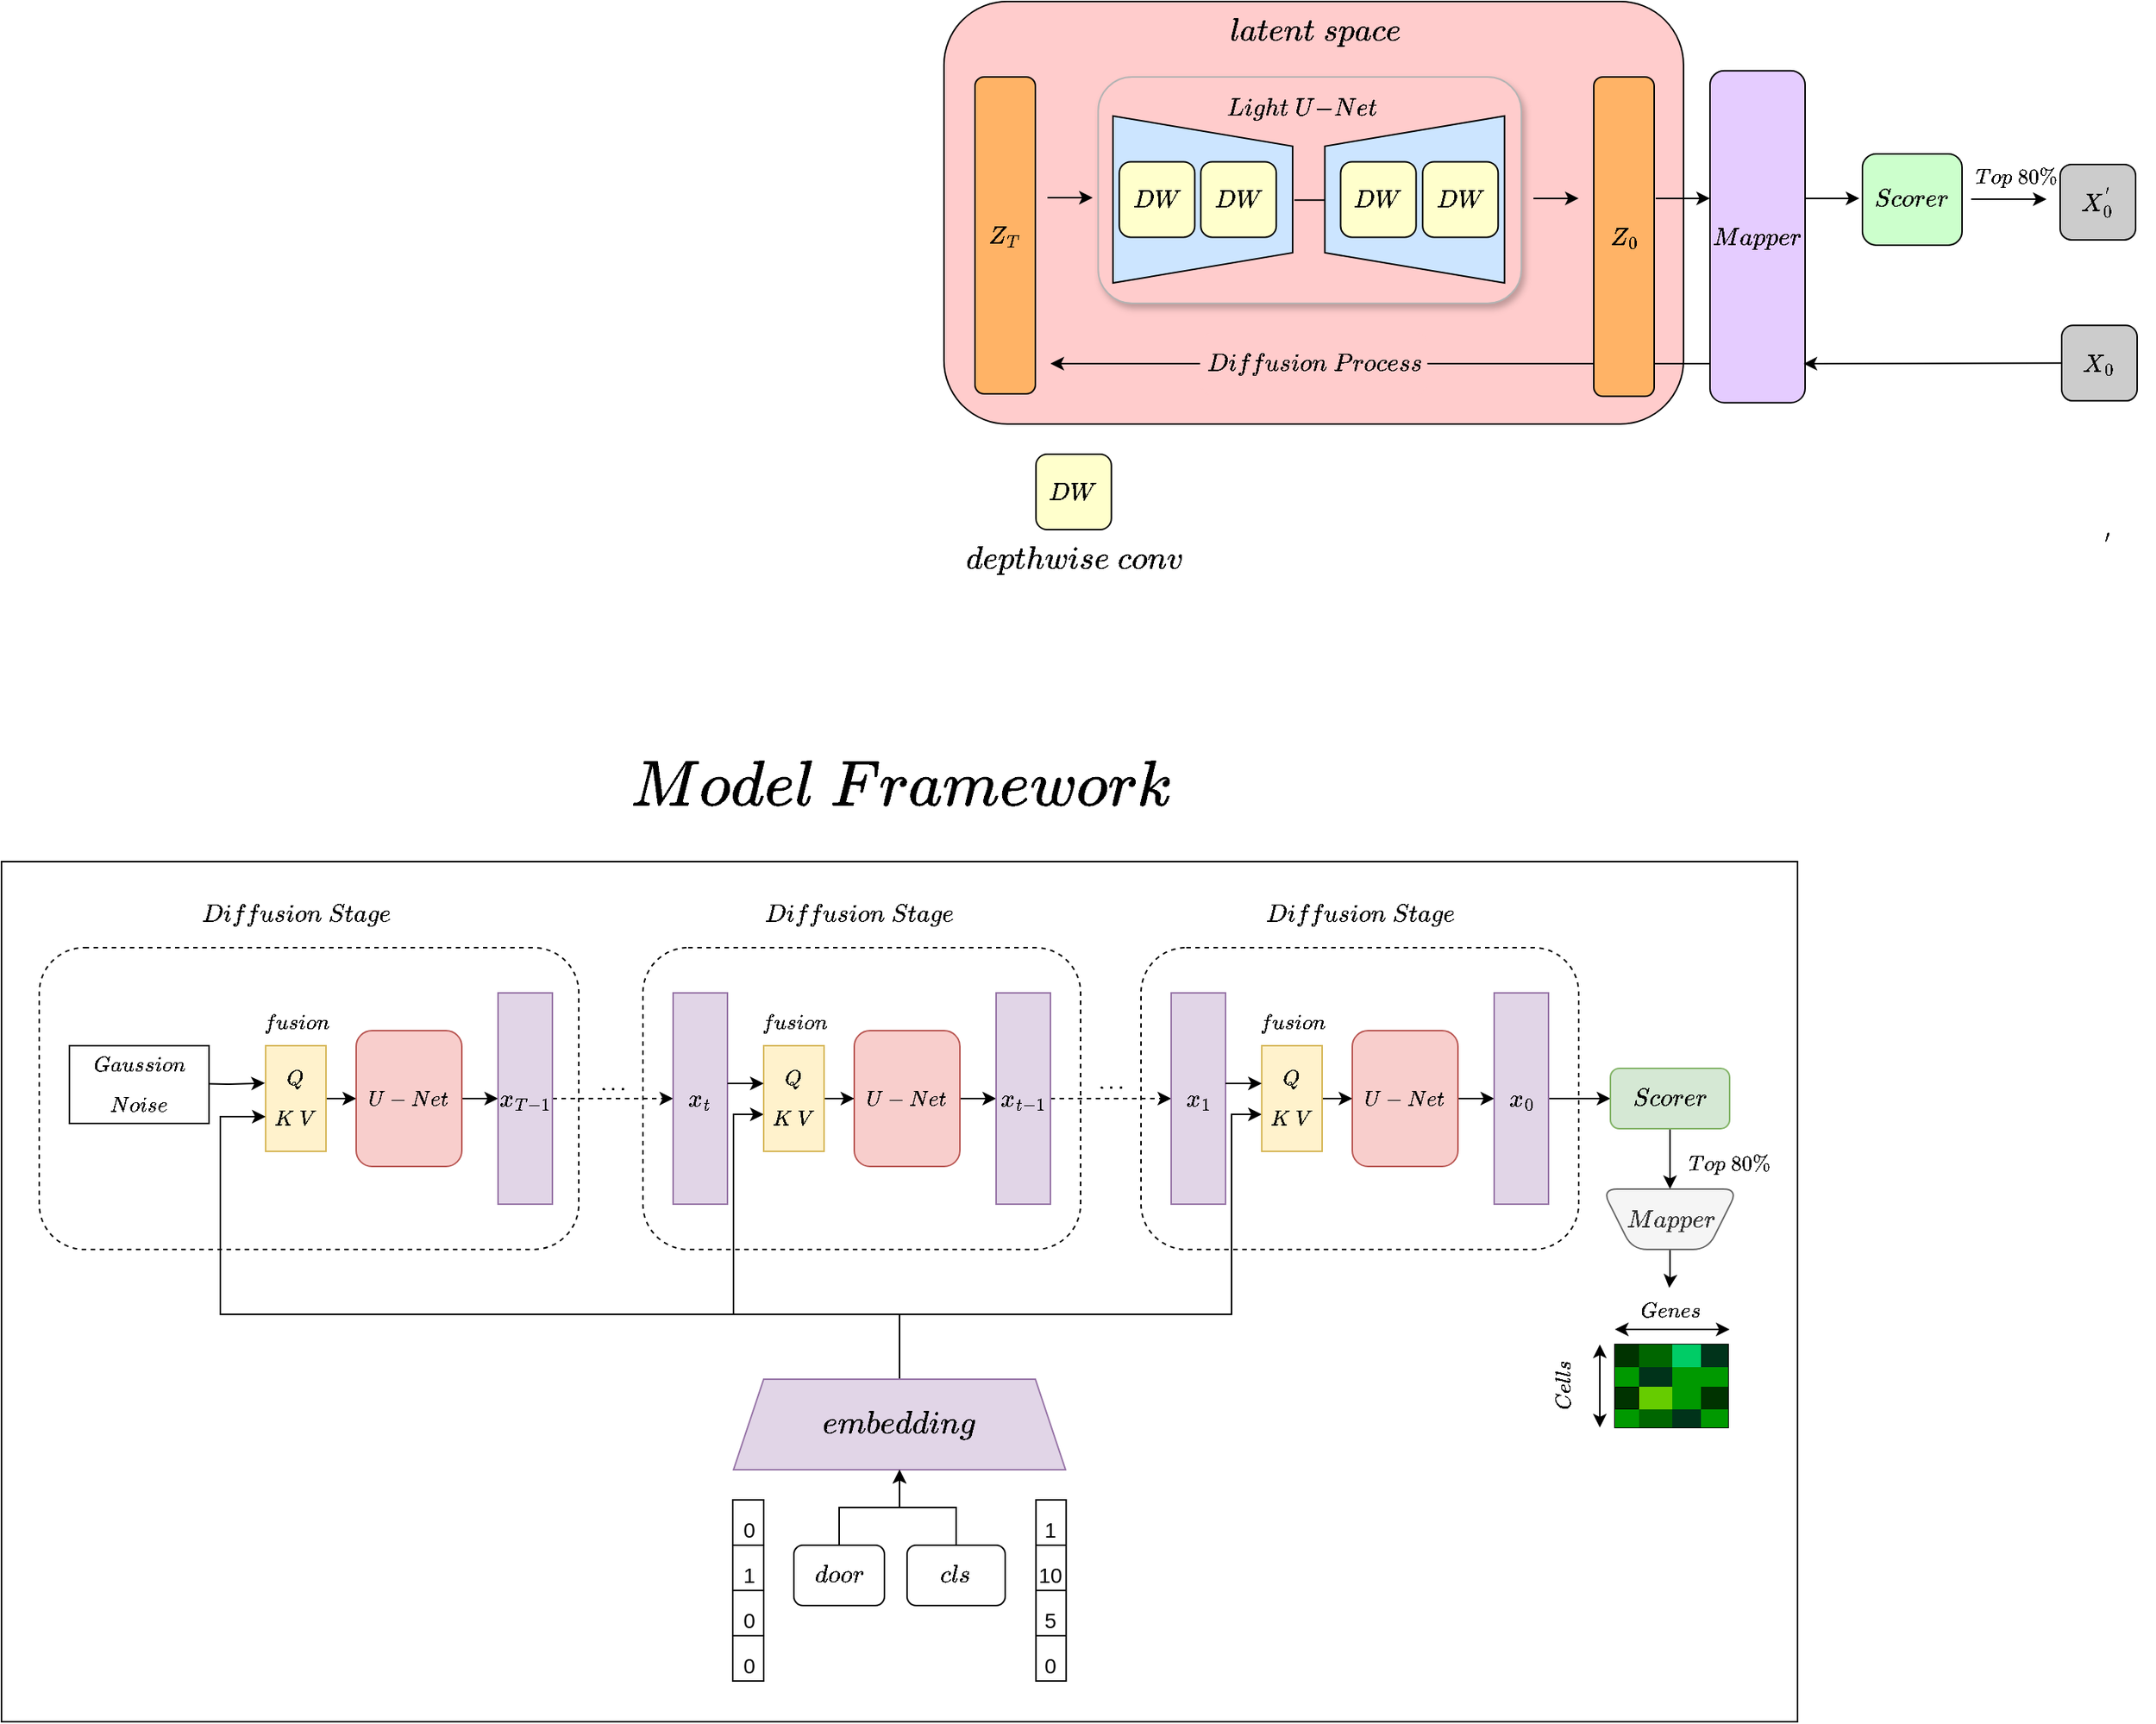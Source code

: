 <mxfile version="20.4.1" type="github">
  <diagram id="a45cf8ec-cd66-6f27-3ac3-be6e809c9e4a" name="Page-1">
    <mxGraphModel dx="1570" dy="1053" grid="1" gridSize="10" guides="1" tooltips="1" connect="1" arrows="1" fold="1" page="1" pageScale="1" pageWidth="827" pageHeight="1169" background="none" math="1" shadow="0">
      <root>
        <mxCell id="0" />
        <mxCell id="1" parent="0" />
        <mxCell id="a7p1xofD0uFk-9MtaVhH-129" value="" style="rounded=0;whiteSpace=wrap;html=1;strokeColor=default;fontFamily=Helvetica;fontSize=12;fontColor=default;fillColor=default;" vertex="1" parent="1">
          <mxGeometry x="65" y="750" width="1190" height="570" as="geometry" />
        </mxCell>
        <mxCell id="a7p1xofD0uFk-9MtaVhH-132" value="" style="shape=table;startSize=0;container=1;collapsible=0;childLayout=tableLayout;rounded=1;strokeColor=default;fontFamily=Helvetica;fontSize=24;fontColor=default;fillColor=default;html=1;verticalAlign=bottom;" vertex="1" parent="1">
          <mxGeometry x="750.37" y="1173" width="20" height="120" as="geometry" />
        </mxCell>
        <mxCell id="a7p1xofD0uFk-9MtaVhH-135" value="" style="shape=tableRow;horizontal=0;startSize=0;swimlaneHead=0;swimlaneBody=0;top=0;left=0;bottom=0;right=0;collapsible=0;dropTarget=0;fillColor=none;points=[[0,0.5],[1,0.5]];portConstraint=eastwest;rounded=1;strokeColor=default;fontFamily=Helvetica;fontSize=24;fontColor=default;html=1;" vertex="1" parent="a7p1xofD0uFk-9MtaVhH-132">
          <mxGeometry width="20" height="30" as="geometry" />
        </mxCell>
        <mxCell id="a7p1xofD0uFk-9MtaVhH-136" value="&lt;font style=&quot;font-size: 14px;&quot;&gt;1&lt;/font&gt;" style="shape=partialRectangle;html=1;whiteSpace=wrap;connectable=0;overflow=hidden;fillColor=none;top=0;left=0;bottom=0;right=0;pointerEvents=1;rounded=1;strokeColor=default;fontFamily=Helvetica;fontSize=24;fontColor=default;" vertex="1" parent="a7p1xofD0uFk-9MtaVhH-135">
          <mxGeometry width="20" height="30" as="geometry">
            <mxRectangle width="20" height="30" as="alternateBounds" />
          </mxGeometry>
        </mxCell>
        <mxCell id="a7p1xofD0uFk-9MtaVhH-137" value="" style="shape=tableRow;horizontal=0;startSize=0;swimlaneHead=0;swimlaneBody=0;top=0;left=0;bottom=0;right=0;collapsible=0;dropTarget=0;fillColor=none;points=[[0,0.5],[1,0.5]];portConstraint=eastwest;rounded=1;strokeColor=default;fontFamily=Helvetica;fontSize=24;fontColor=default;html=1;" vertex="1" parent="a7p1xofD0uFk-9MtaVhH-132">
          <mxGeometry y="30" width="20" height="30" as="geometry" />
        </mxCell>
        <mxCell id="a7p1xofD0uFk-9MtaVhH-138" value="&lt;font style=&quot;font-size: 14px;&quot;&gt;10&lt;/font&gt;" style="shape=partialRectangle;html=1;whiteSpace=wrap;connectable=0;overflow=hidden;fillColor=none;top=0;left=0;bottom=0;right=0;pointerEvents=1;rounded=1;strokeColor=default;fontFamily=Helvetica;fontSize=24;fontColor=default;" vertex="1" parent="a7p1xofD0uFk-9MtaVhH-137">
          <mxGeometry width="20" height="30" as="geometry">
            <mxRectangle width="20" height="30" as="alternateBounds" />
          </mxGeometry>
        </mxCell>
        <mxCell id="a7p1xofD0uFk-9MtaVhH-139" value="" style="shape=tableRow;horizontal=0;startSize=0;swimlaneHead=0;swimlaneBody=0;top=0;left=0;bottom=0;right=0;collapsible=0;dropTarget=0;fillColor=none;points=[[0,0.5],[1,0.5]];portConstraint=eastwest;rounded=1;strokeColor=default;fontFamily=Helvetica;fontSize=24;fontColor=default;html=1;" vertex="1" parent="a7p1xofD0uFk-9MtaVhH-132">
          <mxGeometry y="60" width="20" height="30" as="geometry" />
        </mxCell>
        <mxCell id="a7p1xofD0uFk-9MtaVhH-140" value="&lt;font style=&quot;font-size: 14px;&quot;&gt;5&lt;/font&gt;" style="shape=partialRectangle;html=1;whiteSpace=wrap;connectable=0;overflow=hidden;fillColor=none;top=0;left=0;bottom=0;right=0;pointerEvents=1;rounded=1;strokeColor=default;fontFamily=Helvetica;fontSize=24;fontColor=default;" vertex="1" parent="a7p1xofD0uFk-9MtaVhH-139">
          <mxGeometry width="20" height="30" as="geometry">
            <mxRectangle width="20" height="30" as="alternateBounds" />
          </mxGeometry>
        </mxCell>
        <mxCell id="a7p1xofD0uFk-9MtaVhH-133" value="" style="shape=tableRow;horizontal=0;startSize=0;swimlaneHead=0;swimlaneBody=0;top=0;left=0;bottom=0;right=0;collapsible=0;dropTarget=0;fillColor=none;points=[[0,0.5],[1,0.5]];portConstraint=eastwest;rounded=1;strokeColor=default;fontFamily=Helvetica;fontSize=24;fontColor=default;html=1;verticalAlign=top;align=right;" vertex="1" parent="a7p1xofD0uFk-9MtaVhH-132">
          <mxGeometry y="90" width="20" height="30" as="geometry" />
        </mxCell>
        <mxCell id="a7p1xofD0uFk-9MtaVhH-134" value="&lt;font style=&quot;font-size: 14px;&quot;&gt;0&lt;/font&gt;" style="shape=partialRectangle;html=1;whiteSpace=wrap;connectable=0;overflow=hidden;fillColor=none;top=0;left=0;bottom=0;right=0;pointerEvents=1;rounded=1;strokeColor=default;fontFamily=Helvetica;fontSize=24;fontColor=default;horizontal=1;fontStyle=0;align=center;labelPosition=center;verticalLabelPosition=middle;verticalAlign=middle;" vertex="1" parent="a7p1xofD0uFk-9MtaVhH-133">
          <mxGeometry width="20" height="30" as="geometry">
            <mxRectangle width="20" height="30" as="alternateBounds" />
          </mxGeometry>
        </mxCell>
        <mxCell id="a7p1xofD0uFk-9MtaVhH-87" value="" style="rounded=1;whiteSpace=wrap;html=1;shadow=0;dashed=1;" vertex="1" parent="1">
          <mxGeometry x="820" y="807" width="290" height="200" as="geometry" />
        </mxCell>
        <mxCell id="a7p1xofD0uFk-9MtaVhH-76" value="" style="rounded=1;whiteSpace=wrap;html=1;shadow=0;dashed=1;" vertex="1" parent="1">
          <mxGeometry x="490" y="807" width="290" height="200" as="geometry" />
        </mxCell>
        <mxCell id="a7p1xofD0uFk-9MtaVhH-19" value="" style="rounded=1;whiteSpace=wrap;html=1;shadow=0;dashed=1;" vertex="1" parent="1">
          <mxGeometry x="90" y="807" width="357.5" height="200" as="geometry" />
        </mxCell>
        <mxCell id="IDHVPydRco9YakRGMPOL-16" value="" style="rounded=1;whiteSpace=wrap;html=1;fontSize=18;fillColor=#FFCCCC;" parent="1" vertex="1">
          <mxGeometry x="689.45" y="180" width="490" height="280" as="geometry" />
        </mxCell>
        <mxCell id="IDHVPydRco9YakRGMPOL-67" value="" style="rounded=1;whiteSpace=wrap;html=1;fontSize=18;fillColor=#FFCCCC;shadow=1;strokeColor=#B3B3B3;" parent="1" vertex="1">
          <mxGeometry x="791.63" y="230" width="280.37" height="150" as="geometry" />
        </mxCell>
        <mxCell id="IDHVPydRco9YakRGMPOL-17" value="&lt;font style=&quot;font-size: 14px;&quot;&gt;$$Mapper$$&lt;/font&gt;" style="rounded=1;whiteSpace=wrap;html=1;fontSize=18;fillColor=#E5CCFF;" parent="1" vertex="1">
          <mxGeometry x="1197" y="225.83" width="63" height="220" as="geometry" />
        </mxCell>
        <mxCell id="IDHVPydRco9YakRGMPOL-29" value="&lt;font style=&quot;font-size: 18px;&quot;&gt;$$latent\ space$$&lt;/font&gt;" style="text;html=1;align=center;verticalAlign=middle;resizable=0;points=[];autosize=1;strokeColor=none;fillColor=none;fontSize=14;" parent="1" vertex="1">
          <mxGeometry x="850" y="180" width="170" height="40" as="geometry" />
        </mxCell>
        <mxCell id="IDHVPydRco9YakRGMPOL-30" value="" style="endArrow=classic;html=1;rounded=0;" parent="1" edge="1">
          <mxGeometry width="50" height="50" relative="1" as="geometry">
            <mxPoint x="1161" y="310.49" as="sourcePoint" />
            <mxPoint x="1197" y="310.49" as="targetPoint" />
          </mxGeometry>
        </mxCell>
        <mxCell id="IDHVPydRco9YakRGMPOL-33" value="" style="endArrow=classic;html=1;rounded=0;" parent="1" edge="1">
          <mxGeometry width="50" height="50" relative="1" as="geometry">
            <mxPoint x="1197" y="420" as="sourcePoint" />
            <mxPoint x="760" y="420" as="targetPoint" />
          </mxGeometry>
        </mxCell>
        <mxCell id="IDHVPydRco9YakRGMPOL-34" value="" style="endArrow=classic;html=1;rounded=0;" parent="1" edge="1">
          <mxGeometry width="50" height="50" relative="1" as="geometry">
            <mxPoint x="1260" y="310.49" as="sourcePoint" />
            <mxPoint x="1296" y="310.49" as="targetPoint" />
          </mxGeometry>
        </mxCell>
        <mxCell id="IDHVPydRco9YakRGMPOL-35" value="" style="endArrow=classic;html=1;rounded=0;entryX=1;entryY=0.636;entryDx=0;entryDy=0;entryPerimeter=0;exitX=0;exitY=0.5;exitDx=0;exitDy=0;" parent="1" source="IDHVPydRco9YakRGMPOL-62" edge="1">
          <mxGeometry width="50" height="50" relative="1" as="geometry">
            <mxPoint x="1366.25" y="420.1" as="sourcePoint" />
            <mxPoint x="1259" y="420.04" as="targetPoint" />
          </mxGeometry>
        </mxCell>
        <mxCell id="IDHVPydRco9YakRGMPOL-36" value="&lt;div&gt;&lt;font style=&quot;font-size: 14px;&quot;&gt;$$Scorer$$&lt;/font&gt;&lt;/div&gt;" style="rounded=1;whiteSpace=wrap;html=1;fontSize=12;fillColor=#CCFFCC;" parent="1" vertex="1">
          <mxGeometry x="1298" y="280.96" width="66" height="60.48" as="geometry" />
        </mxCell>
        <mxCell id="IDHVPydRco9YakRGMPOL-38" value="$$Top\ 80\%$$" style="text;html=1;align=center;verticalAlign=middle;resizable=0;points=[];autosize=1;strokeColor=none;fillColor=none;fontSize=12;" parent="1" vertex="1">
          <mxGeometry x="1350" y="280.96" width="100" height="30" as="geometry" />
        </mxCell>
        <mxCell id="IDHVPydRco9YakRGMPOL-47" value="&lt;div&gt;&lt;br&gt;&lt;/div&gt;" style="shape=trapezoid;perimeter=trapezoidPerimeter;whiteSpace=wrap;html=1;fixedSize=1;fontSize=12;fillColor=#CCE5FF;rotation=-90;" parent="1" vertex="1">
          <mxGeometry x="946" y="251.67" width="110.63" height="119.05" as="geometry" />
        </mxCell>
        <mxCell id="IDHVPydRco9YakRGMPOL-49" value="&lt;div&gt;&lt;font style=&quot;font-size: 14px;&quot;&gt;$$DW$$&lt;/font&gt;&lt;/div&gt;" style="rounded=1;whiteSpace=wrap;html=1;fontSize=14;fillColor=#FFFFCC;" parent="1" vertex="1">
          <mxGeometry x="1006.63" y="286.2" width="50" height="50" as="geometry" />
        </mxCell>
        <mxCell id="IDHVPydRco9YakRGMPOL-51" value="&lt;div&gt;&lt;font style=&quot;font-size: 14px;&quot;&gt;$$DW$$&lt;/font&gt;&lt;/div&gt;" style="rounded=1;whiteSpace=wrap;html=1;fontSize=14;fillColor=#FFFFCC;" parent="1" vertex="1">
          <mxGeometry x="952.26" y="286.2" width="50" height="50" as="geometry" />
        </mxCell>
        <mxCell id="IDHVPydRco9YakRGMPOL-52" value="&lt;div&gt;&lt;br&gt;&lt;/div&gt;" style="shape=trapezoid;perimeter=trapezoidPerimeter;whiteSpace=wrap;html=1;fixedSize=1;fontSize=12;fillColor=#CCE5FF;rotation=90;" parent="1" vertex="1">
          <mxGeometry x="805.63" y="251.67" width="110.63" height="119.05" as="geometry" />
        </mxCell>
        <mxCell id="IDHVPydRco9YakRGMPOL-53" value="&lt;div&gt;&lt;font style=&quot;font-size: 14px;&quot;&gt;$$DW$$&lt;/font&gt;&lt;/div&gt;" style="rounded=1;whiteSpace=wrap;html=1;fontSize=14;fillColor=#FFFFCC;" parent="1" vertex="1">
          <mxGeometry x="859.63" y="286.2" width="50" height="50" as="geometry" />
        </mxCell>
        <mxCell id="IDHVPydRco9YakRGMPOL-54" value="&lt;div&gt;&lt;font style=&quot;font-size: 14px;&quot;&gt;$$DW$$&lt;/font&gt;&lt;/div&gt;" style="rounded=1;whiteSpace=wrap;html=1;fontSize=14;fillColor=#FFFFCC;" parent="1" vertex="1">
          <mxGeometry x="805.63" y="286.2" width="50" height="50" as="geometry" />
        </mxCell>
        <mxCell id="IDHVPydRco9YakRGMPOL-55" value="" style="endArrow=none;html=1;rounded=0;fontSize=14;" parent="1" edge="1">
          <mxGeometry width="50" height="50" relative="1" as="geometry">
            <mxPoint x="921.63" y="311.67" as="sourcePoint" />
            <mxPoint x="942" y="311.67" as="targetPoint" />
          </mxGeometry>
        </mxCell>
        <mxCell id="IDHVPydRco9YakRGMPOL-56" value="$$Z_T$$" style="rounded=1;whiteSpace=wrap;html=1;fontSize=14;fillColor=#FFB366;" parent="1" vertex="1">
          <mxGeometry x="710" y="230" width="40" height="210" as="geometry" />
        </mxCell>
        <mxCell id="IDHVPydRco9YakRGMPOL-57" value="$$Diffusion\ Process$$" style="rounded=1;whiteSpace=wrap;html=1;fontSize=14;fillColor=#FFCCCC;strokeColor=#FFCCCC;" parent="1" vertex="1">
          <mxGeometry x="859.63" y="400" width="149.63" height="40" as="geometry" />
        </mxCell>
        <mxCell id="IDHVPydRco9YakRGMPOL-62" value="$$X_0$$" style="rounded=1;whiteSpace=wrap;html=1;fontSize=14;fillColor=#CCCCCC;" parent="1" vertex="1">
          <mxGeometry x="1430" y="394.67" width="50" height="50" as="geometry" />
        </mxCell>
        <mxCell id="IDHVPydRco9YakRGMPOL-64" value="$$Z_0$$" style="rounded=1;whiteSpace=wrap;html=1;fontSize=14;fillColor=#FFB366;" parent="1" vertex="1">
          <mxGeometry x="1120" y="230" width="40" height="211.67" as="geometry" />
        </mxCell>
        <mxCell id="IDHVPydRco9YakRGMPOL-68" value="&lt;font style=&quot;font-size: 14px;&quot;&gt;$$Light\ U{-}Net$$&lt;/font&gt;" style="text;html=1;align=center;verticalAlign=middle;resizable=0;points=[];autosize=1;strokeColor=none;fillColor=none;fontSize=18;" parent="1" vertex="1">
          <mxGeometry x="855.63" y="230" width="140" height="40" as="geometry" />
        </mxCell>
        <mxCell id="IDHVPydRco9YakRGMPOL-69" value="" style="endArrow=classic;html=1;rounded=0;fontSize=14;" parent="1" edge="1">
          <mxGeometry width="50" height="50" relative="1" as="geometry">
            <mxPoint x="758" y="310" as="sourcePoint" />
            <mxPoint x="788" y="310" as="targetPoint" />
          </mxGeometry>
        </mxCell>
        <mxCell id="IDHVPydRco9YakRGMPOL-70" value="" style="endArrow=classic;html=1;rounded=0;fontSize=14;" parent="1" edge="1">
          <mxGeometry width="50" height="50" relative="1" as="geometry">
            <mxPoint x="1080" y="310.49" as="sourcePoint" />
            <mxPoint x="1110" y="310.49" as="targetPoint" />
          </mxGeometry>
        </mxCell>
        <mxCell id="IDHVPydRco9YakRGMPOL-71" value="" style="endArrow=classic;html=1;rounded=0;fontSize=14;" parent="1" edge="1">
          <mxGeometry width="50" height="50" relative="1" as="geometry">
            <mxPoint x="1370" y="310.96" as="sourcePoint" />
            <mxPoint x="1420" y="311" as="targetPoint" />
          </mxGeometry>
        </mxCell>
        <mxCell id="IDHVPydRco9YakRGMPOL-75" value="$$&#39;$$" style="text;html=1;align=center;verticalAlign=middle;resizable=0;points=[];autosize=1;strokeColor=none;fillColor=none;fontSize=14;" parent="1" vertex="1">
          <mxGeometry x="1430" y="525" width="60" height="30" as="geometry" />
        </mxCell>
        <mxCell id="IDHVPydRco9YakRGMPOL-76" value="$$X_0^{&#39;}$$" style="rounded=1;whiteSpace=wrap;html=1;fontSize=14;fillColor=#CCCCCC;" parent="1" vertex="1">
          <mxGeometry x="1429" y="287.96" width="50" height="50" as="geometry" />
        </mxCell>
        <mxCell id="IDHVPydRco9YakRGMPOL-78" value="&lt;div&gt;&lt;font style=&quot;font-size: 14px;&quot;&gt;$$DW$$&lt;/font&gt;&lt;/div&gt;" style="rounded=1;whiteSpace=wrap;html=1;fontSize=14;fillColor=#FFFFCC;" parent="1" vertex="1">
          <mxGeometry x="750.37" y="480" width="50" height="50" as="geometry" />
        </mxCell>
        <mxCell id="IDHVPydRco9YakRGMPOL-81" value="&lt;font style=&quot;font-size: 18px;&quot;&gt;$$depthwise\ conv$$&lt;/font&gt;" style="text;html=1;align=center;verticalAlign=middle;resizable=0;points=[];autosize=1;strokeColor=none;fillColor=none;fontSize=14;" parent="1" vertex="1">
          <mxGeometry x="680" y="530" width="190" height="40" as="geometry" />
        </mxCell>
        <mxCell id="a7p1xofD0uFk-9MtaVhH-50" value="" style="edgeStyle=orthogonalEdgeStyle;rounded=0;orthogonalLoop=1;jettySize=auto;html=1;fontFamily=Helvetica;fontSize=12;fontColor=default;" edge="1" parent="1" source="a7p1xofD0uFk-9MtaVhH-1" target="a7p1xofD0uFk-9MtaVhH-49">
          <mxGeometry relative="1" as="geometry" />
        </mxCell>
        <mxCell id="a7p1xofD0uFk-9MtaVhH-1" value="&lt;div&gt;$$Q$$&lt;/div&gt;&lt;div&gt;$$K\ V$$&lt;/div&gt;" style="rounded=0;whiteSpace=wrap;html=1;fillColor=#fff2cc;strokeColor=#d6b656;" vertex="1" parent="1">
          <mxGeometry x="240" y="872" width="40" height="70" as="geometry" />
        </mxCell>
        <mxCell id="a7p1xofD0uFk-9MtaVhH-14" style="edgeStyle=orthogonalEdgeStyle;rounded=0;orthogonalLoop=1;jettySize=auto;html=1;exitX=0.5;exitY=0;exitDx=0;exitDy=0;" edge="1" parent="1" source="a7p1xofD0uFk-9MtaVhH-8">
          <mxGeometry relative="1" as="geometry">
            <mxPoint x="660" y="1161" as="sourcePoint" />
            <mxPoint x="240" y="919" as="targetPoint" />
            <Array as="points">
              <mxPoint x="660" y="1050" />
              <mxPoint x="210" y="1050" />
              <mxPoint x="210" y="919" />
            </Array>
          </mxGeometry>
        </mxCell>
        <mxCell id="a7p1xofD0uFk-9MtaVhH-90" style="edgeStyle=orthogonalEdgeStyle;rounded=0;orthogonalLoop=1;jettySize=auto;html=1;exitX=0.5;exitY=0;exitDx=0;exitDy=0;entryX=0;entryY=0.75;entryDx=0;entryDy=0;fontFamily=Helvetica;fontSize=12;fontColor=default;" edge="1" parent="1" source="a7p1xofD0uFk-9MtaVhH-8">
          <mxGeometry relative="1" as="geometry">
            <mxPoint x="590" y="1113" as="sourcePoint" />
            <mxPoint x="570" y="917.5" as="targetPoint" />
            <Array as="points">
              <mxPoint x="660" y="1050" />
              <mxPoint x="550" y="1050" />
              <mxPoint x="550" y="918" />
            </Array>
          </mxGeometry>
        </mxCell>
        <mxCell id="a7p1xofD0uFk-9MtaVhH-91" style="edgeStyle=orthogonalEdgeStyle;rounded=0;orthogonalLoop=1;jettySize=auto;html=1;exitX=0.5;exitY=0;exitDx=0;exitDy=0;entryX=0;entryY=0.75;entryDx=0;entryDy=0;fontFamily=Helvetica;fontSize=12;fontColor=default;" edge="1" parent="1">
          <mxGeometry relative="1" as="geometry">
            <mxPoint x="660" y="1112" as="sourcePoint" />
            <mxPoint x="900" y="917.5" as="targetPoint" />
            <Array as="points">
              <mxPoint x="660" y="1050" />
              <mxPoint x="880" y="1050" />
              <mxPoint x="880" y="918" />
            </Array>
          </mxGeometry>
        </mxCell>
        <mxCell id="a7p1xofD0uFk-9MtaVhH-8" value="&lt;font style=&quot;font-size: 18px;&quot;&gt;$$embedding$$&lt;/font&gt;" style="shape=trapezoid;perimeter=trapezoidPerimeter;whiteSpace=wrap;html=1;fixedSize=1;fillColor=#e1d5e7;strokeColor=#9673a6;" vertex="1" parent="1">
          <mxGeometry x="550" y="1093" width="220" height="60" as="geometry" />
        </mxCell>
        <mxCell id="a7p1xofD0uFk-9MtaVhH-11" value="" style="edgeStyle=orthogonalEdgeStyle;rounded=0;orthogonalLoop=1;jettySize=auto;html=1;" edge="1" parent="1" source="a7p1xofD0uFk-9MtaVhH-9" target="a7p1xofD0uFk-9MtaVhH-8">
          <mxGeometry relative="1" as="geometry" />
        </mxCell>
        <mxCell id="a7p1xofD0uFk-9MtaVhH-9" value="&lt;font style=&quot;font-size: 14px;&quot;&gt;$$door$$&lt;/font&gt;" style="rounded=1;whiteSpace=wrap;html=1;" vertex="1" parent="1">
          <mxGeometry x="590" y="1203" width="60" height="40" as="geometry" />
        </mxCell>
        <mxCell id="a7p1xofD0uFk-9MtaVhH-12" value="" style="edgeStyle=orthogonalEdgeStyle;rounded=0;orthogonalLoop=1;jettySize=auto;html=1;" edge="1" parent="1" source="a7p1xofD0uFk-9MtaVhH-10" target="a7p1xofD0uFk-9MtaVhH-8">
          <mxGeometry relative="1" as="geometry" />
        </mxCell>
        <mxCell id="a7p1xofD0uFk-9MtaVhH-10" value="&lt;font style=&quot;font-size: 14px;&quot;&gt;$$cls$$&lt;/font&gt;" style="rounded=1;whiteSpace=wrap;html=1;" vertex="1" parent="1">
          <mxGeometry x="665" y="1203" width="65" height="40" as="geometry" />
        </mxCell>
        <mxCell id="a7p1xofD0uFk-9MtaVhH-48" style="edgeStyle=orthogonalEdgeStyle;rounded=0;orthogonalLoop=1;jettySize=auto;html=1;entryX=-0.012;entryY=0.354;entryDx=0;entryDy=0;entryPerimeter=0;fontFamily=Helvetica;fontSize=12;fontColor=default;" edge="1" parent="1" target="a7p1xofD0uFk-9MtaVhH-1">
          <mxGeometry relative="1" as="geometry">
            <mxPoint x="190" y="897.0" as="sourcePoint" />
          </mxGeometry>
        </mxCell>
        <mxCell id="a7p1xofD0uFk-9MtaVhH-46" value="$$fusion$$" style="text;html=1;align=center;verticalAlign=middle;resizable=0;points=[];autosize=1;strokeColor=none;fillColor=none;fontSize=12;fontFamily=Helvetica;fontColor=default;" vertex="1" parent="1">
          <mxGeometry x="220" y="842" width="80" height="30" as="geometry" />
        </mxCell>
        <mxCell id="a7p1xofD0uFk-9MtaVhH-52" value="" style="edgeStyle=orthogonalEdgeStyle;rounded=0;orthogonalLoop=1;jettySize=auto;html=1;fontFamily=Helvetica;fontSize=12;fontColor=default;" edge="1" parent="1" source="a7p1xofD0uFk-9MtaVhH-49" target="a7p1xofD0uFk-9MtaVhH-51">
          <mxGeometry relative="1" as="geometry" />
        </mxCell>
        <mxCell id="a7p1xofD0uFk-9MtaVhH-49" value="$$U-Net$$" style="rounded=1;whiteSpace=wrap;html=1;strokeColor=#b85450;fontFamily=Helvetica;fontSize=12;fillColor=#f8cecc;" vertex="1" parent="1">
          <mxGeometry x="300" y="862" width="70" height="90" as="geometry" />
        </mxCell>
        <mxCell id="a7p1xofD0uFk-9MtaVhH-75" style="edgeStyle=orthogonalEdgeStyle;rounded=0;orthogonalLoop=1;jettySize=auto;html=1;exitX=1;exitY=0.5;exitDx=0;exitDy=0;entryX=0;entryY=0.5;entryDx=0;entryDy=0;fontFamily=Helvetica;fontSize=10;fontColor=default;dashed=1;" edge="1" parent="1" source="a7p1xofD0uFk-9MtaVhH-51" target="a7p1xofD0uFk-9MtaVhH-71">
          <mxGeometry relative="1" as="geometry" />
        </mxCell>
        <mxCell id="a7p1xofD0uFk-9MtaVhH-51" value="&lt;font style=&quot;font-size: 14px;&quot;&gt;$$x_{T-1}$$&lt;/font&gt;" style="rounded=0;whiteSpace=wrap;html=1;strokeColor=#9673a6;fontFamily=Helvetica;fontSize=12;fillColor=#e1d5e7;" vertex="1" parent="1">
          <mxGeometry x="394" y="837" width="36" height="140" as="geometry" />
        </mxCell>
        <mxCell id="a7p1xofD0uFk-9MtaVhH-57" value="" style="edgeStyle=orthogonalEdgeStyle;rounded=0;orthogonalLoop=1;jettySize=auto;html=1;fontFamily=Helvetica;fontSize=12;fontColor=default;" edge="1" parent="1" source="a7p1xofD0uFk-9MtaVhH-58" target="a7p1xofD0uFk-9MtaVhH-62">
          <mxGeometry relative="1" as="geometry" />
        </mxCell>
        <mxCell id="a7p1xofD0uFk-9MtaVhH-58" value="&lt;div&gt;$$Q$$&lt;/div&gt;&lt;div&gt;$$K\ V$$&lt;/div&gt;" style="rounded=0;whiteSpace=wrap;html=1;fillColor=#fff2cc;strokeColor=#d6b656;" vertex="1" parent="1">
          <mxGeometry x="570" y="872" width="40" height="70" as="geometry" />
        </mxCell>
        <mxCell id="a7p1xofD0uFk-9MtaVhH-60" value="$$fusion$$" style="text;html=1;align=center;verticalAlign=middle;resizable=0;points=[];autosize=1;strokeColor=none;fillColor=none;fontSize=12;fontFamily=Helvetica;fontColor=default;" vertex="1" parent="1">
          <mxGeometry x="550" y="842" width="80" height="30" as="geometry" />
        </mxCell>
        <mxCell id="a7p1xofD0uFk-9MtaVhH-61" value="" style="edgeStyle=orthogonalEdgeStyle;rounded=0;orthogonalLoop=1;jettySize=auto;html=1;fontFamily=Helvetica;fontSize=12;fontColor=default;" edge="1" parent="1" source="a7p1xofD0uFk-9MtaVhH-62" target="a7p1xofD0uFk-9MtaVhH-63">
          <mxGeometry relative="1" as="geometry" />
        </mxCell>
        <mxCell id="a7p1xofD0uFk-9MtaVhH-62" value="$$U-Net$$" style="rounded=1;whiteSpace=wrap;html=1;strokeColor=#b85450;fontFamily=Helvetica;fontSize=12;fillColor=#f8cecc;" vertex="1" parent="1">
          <mxGeometry x="630" y="862" width="70" height="90" as="geometry" />
        </mxCell>
        <mxCell id="a7p1xofD0uFk-9MtaVhH-88" style="edgeStyle=orthogonalEdgeStyle;rounded=0;orthogonalLoop=1;jettySize=auto;html=1;entryX=0;entryY=0.5;entryDx=0;entryDy=0;dashed=1;fontFamily=Helvetica;fontSize=12;fontColor=default;" edge="1" parent="1" source="a7p1xofD0uFk-9MtaVhH-63" target="a7p1xofD0uFk-9MtaVhH-86">
          <mxGeometry relative="1" as="geometry" />
        </mxCell>
        <mxCell id="a7p1xofD0uFk-9MtaVhH-63" value="&lt;font style=&quot;font-size: 14px;&quot;&gt;$$x_{t-1}$$&lt;/font&gt;" style="rounded=0;whiteSpace=wrap;html=1;strokeColor=#9673a6;fontFamily=Helvetica;fontSize=12;fillColor=#e1d5e7;" vertex="1" parent="1">
          <mxGeometry x="724" y="837" width="36" height="140" as="geometry" />
        </mxCell>
        <mxCell id="a7p1xofD0uFk-9MtaVhH-71" value="&lt;font style=&quot;font-size: 14px;&quot;&gt;$$x_t$$&lt;/font&gt;" style="rounded=0;whiteSpace=wrap;html=1;strokeColor=#9673a6;fontFamily=Helvetica;fontSize=12;fillColor=#e1d5e7;" vertex="1" parent="1">
          <mxGeometry x="510" y="837" width="36" height="140" as="geometry" />
        </mxCell>
        <mxCell id="a7p1xofD0uFk-9MtaVhH-78" value="&lt;font style=&quot;font-size: 12px;&quot;&gt;$$...$$&lt;/font&gt;" style="text;html=1;align=center;verticalAlign=middle;resizable=0;points=[];autosize=1;strokeColor=none;fillColor=none;fontSize=10;fontFamily=Helvetica;fontColor=default;" vertex="1" parent="1">
          <mxGeometry x="440" y="882" width="60" height="30" as="geometry" />
        </mxCell>
        <mxCell id="a7p1xofD0uFk-9MtaVhH-79" value="" style="edgeStyle=orthogonalEdgeStyle;rounded=0;orthogonalLoop=1;jettySize=auto;html=1;fontFamily=Helvetica;fontSize=12;fontColor=default;" edge="1" parent="1" source="a7p1xofD0uFk-9MtaVhH-80" target="a7p1xofD0uFk-9MtaVhH-83">
          <mxGeometry relative="1" as="geometry" />
        </mxCell>
        <mxCell id="a7p1xofD0uFk-9MtaVhH-80" value="&lt;div&gt;$$Q$$&lt;/div&gt;&lt;div&gt;$$K\ V$$&lt;/div&gt;" style="rounded=0;whiteSpace=wrap;html=1;fillColor=#fff2cc;strokeColor=#d6b656;" vertex="1" parent="1">
          <mxGeometry x="900" y="872" width="40" height="70" as="geometry" />
        </mxCell>
        <mxCell id="a7p1xofD0uFk-9MtaVhH-81" value="$$fusion$$" style="text;html=1;align=center;verticalAlign=middle;resizable=0;points=[];autosize=1;strokeColor=none;fillColor=none;fontSize=12;fontFamily=Helvetica;fontColor=default;" vertex="1" parent="1">
          <mxGeometry x="880" y="842" width="80" height="30" as="geometry" />
        </mxCell>
        <mxCell id="a7p1xofD0uFk-9MtaVhH-82" value="" style="edgeStyle=orthogonalEdgeStyle;rounded=0;orthogonalLoop=1;jettySize=auto;html=1;fontFamily=Helvetica;fontSize=12;fontColor=default;" edge="1" parent="1" source="a7p1xofD0uFk-9MtaVhH-83" target="a7p1xofD0uFk-9MtaVhH-84">
          <mxGeometry relative="1" as="geometry" />
        </mxCell>
        <mxCell id="a7p1xofD0uFk-9MtaVhH-83" value="$$U-Net$$" style="rounded=1;whiteSpace=wrap;html=1;strokeColor=#b85450;fontFamily=Helvetica;fontSize=12;fillColor=#f8cecc;" vertex="1" parent="1">
          <mxGeometry x="960" y="862" width="70" height="90" as="geometry" />
        </mxCell>
        <mxCell id="a7p1xofD0uFk-9MtaVhH-123" style="edgeStyle=orthogonalEdgeStyle;rounded=0;orthogonalLoop=1;jettySize=auto;html=1;fontFamily=Helvetica;fontSize=12;fontColor=default;" edge="1" parent="1" source="a7p1xofD0uFk-9MtaVhH-84" target="a7p1xofD0uFk-9MtaVhH-95">
          <mxGeometry relative="1" as="geometry" />
        </mxCell>
        <mxCell id="a7p1xofD0uFk-9MtaVhH-84" value="&lt;font style=&quot;font-size: 14px;&quot;&gt;$$x_0$$&lt;/font&gt;" style="rounded=0;whiteSpace=wrap;html=1;strokeColor=#9673a6;fontFamily=Helvetica;fontSize=12;fillColor=#e1d5e7;" vertex="1" parent="1">
          <mxGeometry x="1054" y="837" width="36" height="140" as="geometry" />
        </mxCell>
        <mxCell id="a7p1xofD0uFk-9MtaVhH-86" value="&lt;font style=&quot;font-size: 14px;&quot;&gt;$$x_1$$&lt;/font&gt;" style="rounded=0;whiteSpace=wrap;html=1;strokeColor=#9673a6;fontFamily=Helvetica;fontSize=12;fillColor=#e1d5e7;" vertex="1" parent="1">
          <mxGeometry x="840" y="837" width="36" height="140" as="geometry" />
        </mxCell>
        <mxCell id="a7p1xofD0uFk-9MtaVhH-89" value="$$...$$" style="text;html=1;align=center;verticalAlign=middle;resizable=0;points=[];autosize=1;strokeColor=none;fillColor=none;fontSize=12;fontFamily=Helvetica;fontColor=default;" vertex="1" parent="1">
          <mxGeometry x="770" y="881" width="60" height="30" as="geometry" />
        </mxCell>
        <mxCell id="a7p1xofD0uFk-9MtaVhH-92" value="$$Diffusion\ Stage$$" style="text;html=1;align=center;verticalAlign=middle;resizable=0;points=[];autosize=1;strokeColor=none;fillColor=none;fontSize=14;fontFamily=Helvetica;fontColor=default;" vertex="1" parent="1">
          <mxGeometry x="185" y="770" width="150" height="30" as="geometry" />
        </mxCell>
        <mxCell id="a7p1xofD0uFk-9MtaVhH-93" value="$$Diffusion\ Stage$$" style="text;html=1;align=center;verticalAlign=middle;resizable=0;points=[];autosize=1;strokeColor=none;fillColor=none;fontSize=14;fontFamily=Helvetica;fontColor=default;" vertex="1" parent="1">
          <mxGeometry x="557.5" y="770" width="150" height="30" as="geometry" />
        </mxCell>
        <mxCell id="a7p1xofD0uFk-9MtaVhH-94" value="$$Diffusion\ Stage$$" style="text;html=1;align=center;verticalAlign=middle;resizable=0;points=[];autosize=1;strokeColor=none;fillColor=none;fontSize=14;fontFamily=Helvetica;fontColor=default;" vertex="1" parent="1">
          <mxGeometry x="890" y="770" width="150" height="30" as="geometry" />
        </mxCell>
        <mxCell id="a7p1xofD0uFk-9MtaVhH-127" value="" style="edgeStyle=orthogonalEdgeStyle;rounded=0;orthogonalLoop=1;jettySize=auto;html=1;fontFamily=Helvetica;fontSize=12;fontColor=default;" edge="1" parent="1" source="a7p1xofD0uFk-9MtaVhH-95" target="a7p1xofD0uFk-9MtaVhH-125">
          <mxGeometry relative="1" as="geometry" />
        </mxCell>
        <mxCell id="a7p1xofD0uFk-9MtaVhH-95" value="$$Scorer$$" style="rounded=1;whiteSpace=wrap;html=1;strokeColor=#82b366;fontFamily=Helvetica;fontSize=14;fillColor=#d5e8d4;" vertex="1" parent="1">
          <mxGeometry x="1131" y="887" width="79" height="40" as="geometry" />
        </mxCell>
        <mxCell id="a7p1xofD0uFk-9MtaVhH-96" value="" style="shape=table;startSize=0;container=1;collapsible=0;childLayout=tableLayout;rounded=1;strokeColor=default;fontFamily=Helvetica;fontSize=12;fontColor=default;fillColor=#003300;html=1;" vertex="1" parent="1">
          <mxGeometry x="1134" y="1070" width="75" height="55" as="geometry" />
        </mxCell>
        <mxCell id="a7p1xofD0uFk-9MtaVhH-97" value="" style="shape=tableRow;horizontal=0;startSize=0;swimlaneHead=0;swimlaneBody=0;top=0;left=0;bottom=0;right=0;collapsible=0;dropTarget=0;fillColor=none;points=[[0,0.5],[1,0.5]];portConstraint=eastwest;rounded=1;strokeColor=default;fontFamily=Helvetica;fontSize=12;fontColor=default;html=1;" vertex="1" parent="a7p1xofD0uFk-9MtaVhH-96">
          <mxGeometry width="75" height="15" as="geometry" />
        </mxCell>
        <mxCell id="a7p1xofD0uFk-9MtaVhH-98" value="" style="shape=partialRectangle;html=1;whiteSpace=wrap;connectable=0;overflow=hidden;fillColor=#003300;top=0;left=0;bottom=0;right=0;pointerEvents=1;rounded=1;strokeColor=default;fontFamily=Helvetica;fontSize=12;fontColor=default;" vertex="1" parent="a7p1xofD0uFk-9MtaVhH-97">
          <mxGeometry width="16" height="15" as="geometry">
            <mxRectangle width="16" height="15" as="alternateBounds" />
          </mxGeometry>
        </mxCell>
        <mxCell id="a7p1xofD0uFk-9MtaVhH-99" value="" style="shape=partialRectangle;html=1;whiteSpace=wrap;connectable=0;overflow=hidden;top=0;left=0;bottom=0;right=0;pointerEvents=1;rounded=1;fontFamily=Helvetica;fontSize=12;fillColor=#006600;" vertex="1" parent="a7p1xofD0uFk-9MtaVhH-97">
          <mxGeometry x="16" width="22" height="15" as="geometry">
            <mxRectangle width="22" height="15" as="alternateBounds" />
          </mxGeometry>
        </mxCell>
        <mxCell id="a7p1xofD0uFk-9MtaVhH-100" value="" style="shape=partialRectangle;html=1;whiteSpace=wrap;connectable=0;overflow=hidden;top=0;left=0;bottom=0;right=0;pointerEvents=1;rounded=1;fontFamily=Helvetica;fontSize=12;fillColor=#00CC66;" vertex="1" parent="a7p1xofD0uFk-9MtaVhH-97">
          <mxGeometry x="38" width="19" height="15" as="geometry">
            <mxRectangle width="19" height="15" as="alternateBounds" />
          </mxGeometry>
        </mxCell>
        <mxCell id="a7p1xofD0uFk-9MtaVhH-101" value="" style="shape=partialRectangle;html=1;whiteSpace=wrap;connectable=0;overflow=hidden;fillColor=#00331A;top=0;left=0;bottom=0;right=0;pointerEvents=1;rounded=1;strokeColor=default;fontFamily=Helvetica;fontSize=12;fontColor=default;" vertex="1" parent="a7p1xofD0uFk-9MtaVhH-97">
          <mxGeometry x="57" width="18" height="15" as="geometry">
            <mxRectangle width="18" height="15" as="alternateBounds" />
          </mxGeometry>
        </mxCell>
        <mxCell id="a7p1xofD0uFk-9MtaVhH-102" value="" style="shape=tableRow;horizontal=0;startSize=0;swimlaneHead=0;swimlaneBody=0;top=0;left=0;bottom=0;right=0;collapsible=0;dropTarget=0;fillColor=none;points=[[0,0.5],[1,0.5]];portConstraint=eastwest;rounded=1;strokeColor=default;fontFamily=Helvetica;fontSize=12;fontColor=default;html=1;" vertex="1" parent="a7p1xofD0uFk-9MtaVhH-96">
          <mxGeometry y="15" width="75" height="13" as="geometry" />
        </mxCell>
        <mxCell id="a7p1xofD0uFk-9MtaVhH-103" value="" style="shape=partialRectangle;html=1;whiteSpace=wrap;connectable=0;overflow=hidden;fillColor=#009900;top=0;left=0;bottom=0;right=0;pointerEvents=1;rounded=1;strokeColor=default;fontFamily=Helvetica;fontSize=12;fontColor=default;" vertex="1" parent="a7p1xofD0uFk-9MtaVhH-102">
          <mxGeometry width="16" height="13" as="geometry">
            <mxRectangle width="16" height="13" as="alternateBounds" />
          </mxGeometry>
        </mxCell>
        <mxCell id="a7p1xofD0uFk-9MtaVhH-104" value="" style="shape=partialRectangle;html=1;whiteSpace=wrap;connectable=0;overflow=hidden;fillColor=#00331A;top=0;left=0;bottom=0;right=0;pointerEvents=1;rounded=1;strokeColor=default;fontFamily=Helvetica;fontSize=12;fontColor=default;" vertex="1" parent="a7p1xofD0uFk-9MtaVhH-102">
          <mxGeometry x="16" width="22" height="13" as="geometry">
            <mxRectangle width="22" height="13" as="alternateBounds" />
          </mxGeometry>
        </mxCell>
        <mxCell id="a7p1xofD0uFk-9MtaVhH-105" value="" style="shape=partialRectangle;html=1;whiteSpace=wrap;connectable=0;overflow=hidden;fillColor=#009900;top=0;left=0;bottom=0;right=0;pointerEvents=1;rounded=1;strokeColor=default;fontFamily=Helvetica;fontSize=12;fontColor=default;" vertex="1" parent="a7p1xofD0uFk-9MtaVhH-102">
          <mxGeometry x="38" width="19" height="13" as="geometry">
            <mxRectangle width="19" height="13" as="alternateBounds" />
          </mxGeometry>
        </mxCell>
        <mxCell id="a7p1xofD0uFk-9MtaVhH-106" value="" style="shape=partialRectangle;html=1;whiteSpace=wrap;connectable=0;overflow=hidden;fillColor=#009900;top=0;left=0;bottom=0;right=0;pointerEvents=1;rounded=1;strokeColor=default;fontFamily=Helvetica;fontSize=12;fontColor=default;" vertex="1" parent="a7p1xofD0uFk-9MtaVhH-102">
          <mxGeometry x="57" width="18" height="13" as="geometry">
            <mxRectangle width="18" height="13" as="alternateBounds" />
          </mxGeometry>
        </mxCell>
        <mxCell id="a7p1xofD0uFk-9MtaVhH-107" value="" style="shape=tableRow;horizontal=0;startSize=0;swimlaneHead=0;swimlaneBody=0;top=0;left=0;bottom=0;right=0;collapsible=0;dropTarget=0;fillColor=none;points=[[0,0.5],[1,0.5]];portConstraint=eastwest;rounded=1;strokeColor=default;fontFamily=Helvetica;fontSize=12;fontColor=default;html=1;" vertex="1" parent="a7p1xofD0uFk-9MtaVhH-96">
          <mxGeometry y="28" width="75" height="15" as="geometry" />
        </mxCell>
        <mxCell id="a7p1xofD0uFk-9MtaVhH-108" value="" style="shape=partialRectangle;html=1;whiteSpace=wrap;connectable=0;overflow=hidden;fillColor=none;top=0;left=0;bottom=0;right=0;pointerEvents=1;rounded=1;strokeColor=default;fontFamily=Helvetica;fontSize=12;fontColor=default;" vertex="1" parent="a7p1xofD0uFk-9MtaVhH-107">
          <mxGeometry width="16" height="15" as="geometry">
            <mxRectangle width="16" height="15" as="alternateBounds" />
          </mxGeometry>
        </mxCell>
        <mxCell id="a7p1xofD0uFk-9MtaVhH-109" value="" style="shape=partialRectangle;html=1;whiteSpace=wrap;connectable=0;overflow=hidden;fillColor=#66CC00;top=0;left=0;bottom=0;right=0;pointerEvents=1;rounded=1;strokeColor=default;fontFamily=Helvetica;fontSize=12;fontColor=default;" vertex="1" parent="a7p1xofD0uFk-9MtaVhH-107">
          <mxGeometry x="16" width="22" height="15" as="geometry">
            <mxRectangle width="22" height="15" as="alternateBounds" />
          </mxGeometry>
        </mxCell>
        <mxCell id="a7p1xofD0uFk-9MtaVhH-110" value="" style="shape=partialRectangle;html=1;whiteSpace=wrap;connectable=0;overflow=hidden;fillColor=#009900;top=0;left=0;bottom=0;right=0;pointerEvents=1;rounded=1;strokeColor=default;fontFamily=Helvetica;fontSize=12;fontColor=default;" vertex="1" parent="a7p1xofD0uFk-9MtaVhH-107">
          <mxGeometry x="38" width="19" height="15" as="geometry">
            <mxRectangle width="19" height="15" as="alternateBounds" />
          </mxGeometry>
        </mxCell>
        <mxCell id="a7p1xofD0uFk-9MtaVhH-111" value="" style="shape=partialRectangle;html=1;whiteSpace=wrap;connectable=0;overflow=hidden;fillColor=#003300;top=0;left=0;bottom=0;right=0;pointerEvents=1;rounded=1;strokeColor=default;fontFamily=Helvetica;fontSize=12;fontColor=default;" vertex="1" parent="a7p1xofD0uFk-9MtaVhH-107">
          <mxGeometry x="57" width="18" height="15" as="geometry">
            <mxRectangle width="18" height="15" as="alternateBounds" />
          </mxGeometry>
        </mxCell>
        <mxCell id="a7p1xofD0uFk-9MtaVhH-112" value="" style="shape=tableRow;horizontal=0;startSize=0;swimlaneHead=0;swimlaneBody=0;top=0;left=0;bottom=0;right=0;collapsible=0;dropTarget=0;fillColor=none;points=[[0,0.5],[1,0.5]];portConstraint=eastwest;rounded=1;strokeColor=default;fontFamily=Helvetica;fontSize=12;fontColor=default;html=1;" vertex="1" parent="a7p1xofD0uFk-9MtaVhH-96">
          <mxGeometry y="43" width="75" height="12" as="geometry" />
        </mxCell>
        <mxCell id="a7p1xofD0uFk-9MtaVhH-113" value="" style="shape=partialRectangle;html=1;whiteSpace=wrap;connectable=0;overflow=hidden;fillColor=#009900;top=0;left=0;bottom=0;right=0;pointerEvents=1;rounded=1;strokeColor=default;fontFamily=Helvetica;fontSize=12;fontColor=default;" vertex="1" parent="a7p1xofD0uFk-9MtaVhH-112">
          <mxGeometry width="16" height="12" as="geometry">
            <mxRectangle width="16" height="12" as="alternateBounds" />
          </mxGeometry>
        </mxCell>
        <mxCell id="a7p1xofD0uFk-9MtaVhH-114" value="" style="shape=partialRectangle;html=1;whiteSpace=wrap;connectable=0;overflow=hidden;fillColor=#006600;top=0;left=0;bottom=0;right=0;pointerEvents=1;rounded=1;strokeColor=default;fontFamily=Helvetica;fontSize=12;fontColor=default;" vertex="1" parent="a7p1xofD0uFk-9MtaVhH-112">
          <mxGeometry x="16" width="22" height="12" as="geometry">
            <mxRectangle width="22" height="12" as="alternateBounds" />
          </mxGeometry>
        </mxCell>
        <mxCell id="a7p1xofD0uFk-9MtaVhH-115" value="" style="shape=partialRectangle;html=1;whiteSpace=wrap;connectable=0;overflow=hidden;top=0;left=0;bottom=0;right=0;pointerEvents=1;rounded=1;fontFamily=Helvetica;fontSize=12;fillColor=#00331A;" vertex="1" parent="a7p1xofD0uFk-9MtaVhH-112">
          <mxGeometry x="38" width="19" height="12" as="geometry">
            <mxRectangle width="19" height="12" as="alternateBounds" />
          </mxGeometry>
        </mxCell>
        <mxCell id="a7p1xofD0uFk-9MtaVhH-116" value="" style="shape=partialRectangle;html=1;whiteSpace=wrap;connectable=0;overflow=hidden;fillColor=#009900;top=0;left=0;bottom=0;right=0;pointerEvents=1;rounded=1;strokeColor=default;fontFamily=Helvetica;fontSize=12;fontColor=default;" vertex="1" parent="a7p1xofD0uFk-9MtaVhH-112">
          <mxGeometry x="57" width="18" height="12" as="geometry">
            <mxRectangle width="18" height="12" as="alternateBounds" />
          </mxGeometry>
        </mxCell>
        <mxCell id="a7p1xofD0uFk-9MtaVhH-117" value="" style="endArrow=classic;startArrow=classic;html=1;rounded=0;fontFamily=Helvetica;fontSize=12;fontColor=default;" edge="1" parent="1">
          <mxGeometry width="50" height="50" relative="1" as="geometry">
            <mxPoint x="1134" y="1060" as="sourcePoint" />
            <mxPoint x="1210" y="1060" as="targetPoint" />
          </mxGeometry>
        </mxCell>
        <mxCell id="a7p1xofD0uFk-9MtaVhH-118" value="" style="endArrow=classic;startArrow=classic;html=1;rounded=0;fontFamily=Helvetica;fontSize=12;fontColor=default;" edge="1" parent="1">
          <mxGeometry width="50" height="50" relative="1" as="geometry">
            <mxPoint x="1124" y="1125" as="sourcePoint" />
            <mxPoint x="1124" y="1070" as="targetPoint" />
          </mxGeometry>
        </mxCell>
        <mxCell id="a7p1xofD0uFk-9MtaVhH-119" value="&lt;font style=&quot;font-size: 12px;&quot;&gt;$$Genes$$&lt;/font&gt;" style="text;html=1;align=center;verticalAlign=middle;resizable=0;points=[];autosize=1;strokeColor=none;fillColor=none;fontSize=12;fontFamily=Helvetica;fontColor=default;" vertex="1" parent="1">
          <mxGeometry x="1125" y="1032.5" width="90" height="30" as="geometry" />
        </mxCell>
        <mxCell id="a7p1xofD0uFk-9MtaVhH-120" value="&lt;font style=&quot;font-size: 12px;&quot;&gt;$$Cells$$&lt;/font&gt;" style="text;html=1;align=center;verticalAlign=middle;resizable=0;points=[];autosize=1;strokeColor=none;fillColor=none;fontSize=10;fontFamily=Helvetica;fontColor=default;horizontal=0;" vertex="1" parent="1">
          <mxGeometry x="1080" y="1062.5" width="40" height="70" as="geometry" />
        </mxCell>
        <mxCell id="a7p1xofD0uFk-9MtaVhH-121" value="&lt;div&gt;&lt;font style=&quot;font-size: 12px;&quot;&gt;$$Gaussion$$&lt;/font&gt;&lt;/div&gt;&lt;div&gt;&lt;font style=&quot;font-size: 12px;&quot;&gt;$$Noise$$&lt;/font&gt;&lt;/div&gt;" style="rounded=0;whiteSpace=wrap;html=1;strokeColor=default;fontFamily=Helvetica;fontSize=14;fontColor=default;fillColor=default;" vertex="1" parent="1">
          <mxGeometry x="110" y="872" width="92.5" height="51.5" as="geometry" />
        </mxCell>
        <mxCell id="a7p1xofD0uFk-9MtaVhH-126" style="edgeStyle=orthogonalEdgeStyle;rounded=0;orthogonalLoop=1;jettySize=auto;html=1;entryX=0.5;entryY=0;entryDx=0;entryDy=0;entryPerimeter=0;fontFamily=Helvetica;fontSize=12;fontColor=default;" edge="1" parent="1" source="a7p1xofD0uFk-9MtaVhH-125" target="a7p1xofD0uFk-9MtaVhH-119">
          <mxGeometry relative="1" as="geometry" />
        </mxCell>
        <mxCell id="a7p1xofD0uFk-9MtaVhH-125" value="&lt;font style=&quot;font-size: 14px;&quot;&gt;$$Mapper$$&lt;/font&gt;" style="shape=trapezoid;perimeter=trapezoidPerimeter;whiteSpace=wrap;html=1;fixedSize=1;rounded=1;strokeColor=#666666;fontFamily=Helvetica;fontSize=12;fontColor=#333333;fillColor=#f5f5f5;direction=west;" vertex="1" parent="1">
          <mxGeometry x="1125.5" y="967" width="90" height="40" as="geometry" />
        </mxCell>
        <mxCell id="a7p1xofD0uFk-9MtaVhH-128" value="$$Top\ 80\%$$" style="text;html=1;align=center;verticalAlign=middle;resizable=0;points=[];autosize=1;strokeColor=none;fillColor=none;fontSize=12;fontFamily=Helvetica;fontColor=default;" vertex="1" parent="1">
          <mxGeometry x="1160" y="935" width="100" height="30" as="geometry" />
        </mxCell>
        <mxCell id="a7p1xofD0uFk-9MtaVhH-130" value="&lt;font style=&quot;font-size: 36px;&quot;&gt;$$Model\ Framework$$&lt;/font&gt;" style="text;html=1;align=center;verticalAlign=middle;resizable=0;points=[];autosize=1;strokeColor=none;fillColor=none;fontSize=12;fontFamily=Helvetica;fontColor=default;" vertex="1" parent="1">
          <mxGeometry x="460" y="670" width="400" height="60" as="geometry" />
        </mxCell>
        <mxCell id="a7p1xofD0uFk-9MtaVhH-162" value="" style="shape=table;startSize=0;container=1;collapsible=0;childLayout=tableLayout;rounded=1;strokeColor=default;fontFamily=Helvetica;fontSize=24;fontColor=default;fillColor=default;html=1;verticalAlign=bottom;" vertex="1" parent="1">
          <mxGeometry x="549.5" y="1173" width="20.5" height="120" as="geometry" />
        </mxCell>
        <mxCell id="a7p1xofD0uFk-9MtaVhH-163" value="" style="shape=tableRow;horizontal=0;startSize=0;swimlaneHead=0;swimlaneBody=0;top=0;left=0;bottom=0;right=0;collapsible=0;dropTarget=0;fillColor=none;points=[[0,0.5],[1,0.5]];portConstraint=eastwest;rounded=1;strokeColor=default;fontFamily=Helvetica;fontSize=24;fontColor=default;html=1;" vertex="1" parent="a7p1xofD0uFk-9MtaVhH-162">
          <mxGeometry width="20.5" height="30" as="geometry" />
        </mxCell>
        <mxCell id="a7p1xofD0uFk-9MtaVhH-164" value="&lt;font style=&quot;font-size: 14px;&quot;&gt;0&lt;/font&gt;" style="shape=partialRectangle;html=1;whiteSpace=wrap;connectable=0;overflow=hidden;fillColor=none;top=0;left=0;bottom=0;right=0;pointerEvents=1;rounded=1;strokeColor=default;fontFamily=Helvetica;fontSize=24;fontColor=default;" vertex="1" parent="a7p1xofD0uFk-9MtaVhH-163">
          <mxGeometry width="21" height="30" as="geometry">
            <mxRectangle width="21" height="30" as="alternateBounds" />
          </mxGeometry>
        </mxCell>
        <mxCell id="a7p1xofD0uFk-9MtaVhH-165" value="" style="shape=tableRow;horizontal=0;startSize=0;swimlaneHead=0;swimlaneBody=0;top=0;left=0;bottom=0;right=0;collapsible=0;dropTarget=0;fillColor=none;points=[[0,0.5],[1,0.5]];portConstraint=eastwest;rounded=1;strokeColor=default;fontFamily=Helvetica;fontSize=24;fontColor=default;html=1;" vertex="1" parent="a7p1xofD0uFk-9MtaVhH-162">
          <mxGeometry y="30" width="20.5" height="30" as="geometry" />
        </mxCell>
        <mxCell id="a7p1xofD0uFk-9MtaVhH-166" value="&lt;font style=&quot;font-size: 14px;&quot;&gt;1&lt;/font&gt;" style="shape=partialRectangle;html=1;whiteSpace=wrap;connectable=0;overflow=hidden;fillColor=none;top=0;left=0;bottom=0;right=0;pointerEvents=1;rounded=1;strokeColor=default;fontFamily=Helvetica;fontSize=24;fontColor=default;" vertex="1" parent="a7p1xofD0uFk-9MtaVhH-165">
          <mxGeometry width="21" height="30" as="geometry">
            <mxRectangle width="21" height="30" as="alternateBounds" />
          </mxGeometry>
        </mxCell>
        <mxCell id="a7p1xofD0uFk-9MtaVhH-167" value="" style="shape=tableRow;horizontal=0;startSize=0;swimlaneHead=0;swimlaneBody=0;top=0;left=0;bottom=0;right=0;collapsible=0;dropTarget=0;fillColor=none;points=[[0,0.5],[1,0.5]];portConstraint=eastwest;rounded=1;strokeColor=default;fontFamily=Helvetica;fontSize=24;fontColor=default;html=1;" vertex="1" parent="a7p1xofD0uFk-9MtaVhH-162">
          <mxGeometry y="60" width="20.5" height="30" as="geometry" />
        </mxCell>
        <mxCell id="a7p1xofD0uFk-9MtaVhH-168" value="&lt;font style=&quot;font-size: 14px;&quot;&gt;0&lt;/font&gt;" style="shape=partialRectangle;html=1;whiteSpace=wrap;connectable=0;overflow=hidden;fillColor=none;top=0;left=0;bottom=0;right=0;pointerEvents=1;rounded=1;strokeColor=default;fontFamily=Helvetica;fontSize=24;fontColor=default;" vertex="1" parent="a7p1xofD0uFk-9MtaVhH-167">
          <mxGeometry width="21" height="30" as="geometry">
            <mxRectangle width="21" height="30" as="alternateBounds" />
          </mxGeometry>
        </mxCell>
        <mxCell id="a7p1xofD0uFk-9MtaVhH-169" value="" style="shape=tableRow;horizontal=0;startSize=0;swimlaneHead=0;swimlaneBody=0;top=0;left=0;bottom=0;right=0;collapsible=0;dropTarget=0;fillColor=none;points=[[0,0.5],[1,0.5]];portConstraint=eastwest;rounded=1;strokeColor=default;fontFamily=Helvetica;fontSize=24;fontColor=default;html=1;verticalAlign=top;align=right;" vertex="1" parent="a7p1xofD0uFk-9MtaVhH-162">
          <mxGeometry y="90" width="20.5" height="30" as="geometry" />
        </mxCell>
        <mxCell id="a7p1xofD0uFk-9MtaVhH-170" value="&lt;font style=&quot;font-size: 14px;&quot;&gt;0&lt;/font&gt;" style="shape=partialRectangle;html=1;whiteSpace=wrap;connectable=0;overflow=hidden;fillColor=none;top=0;left=0;bottom=0;right=0;pointerEvents=1;rounded=1;strokeColor=default;fontFamily=Helvetica;fontSize=24;fontColor=default;horizontal=1;fontStyle=0;align=center;labelPosition=center;verticalLabelPosition=middle;verticalAlign=middle;" vertex="1" parent="a7p1xofD0uFk-9MtaVhH-169">
          <mxGeometry width="21" height="30" as="geometry">
            <mxRectangle width="21" height="30" as="alternateBounds" />
          </mxGeometry>
        </mxCell>
        <mxCell id="a7p1xofD0uFk-9MtaVhH-173" value="" style="endArrow=classic;html=1;rounded=0;fontFamily=Helvetica;fontSize=36;fontColor=default;" edge="1" parent="1">
          <mxGeometry width="50" height="50" relative="1" as="geometry">
            <mxPoint x="546" y="897" as="sourcePoint" />
            <mxPoint x="570" y="897" as="targetPoint" />
          </mxGeometry>
        </mxCell>
        <mxCell id="a7p1xofD0uFk-9MtaVhH-176" value="" style="endArrow=classic;html=1;rounded=0;fontFamily=Helvetica;fontSize=36;fontColor=default;entryX=0;entryY=0.4;entryDx=0;entryDy=0;entryPerimeter=0;" edge="1" parent="1">
          <mxGeometry width="50" height="50" relative="1" as="geometry">
            <mxPoint x="876" y="897" as="sourcePoint" />
            <mxPoint x="900" y="897" as="targetPoint" />
          </mxGeometry>
        </mxCell>
      </root>
    </mxGraphModel>
  </diagram>
</mxfile>
